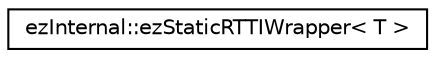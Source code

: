 digraph "Graphical Class Hierarchy"
{
 // LATEX_PDF_SIZE
  edge [fontname="Helvetica",fontsize="10",labelfontname="Helvetica",labelfontsize="10"];
  node [fontname="Helvetica",fontsize="10",shape=record];
  rankdir="LR";
  Node0 [label="ezInternal::ezStaticRTTIWrapper\< T \>",height=0.2,width=0.4,color="black", fillcolor="white", style="filled",URL="$d1/d87/structez_internal_1_1ez_static_r_t_t_i_wrapper.htm",tooltip=" "];
}
